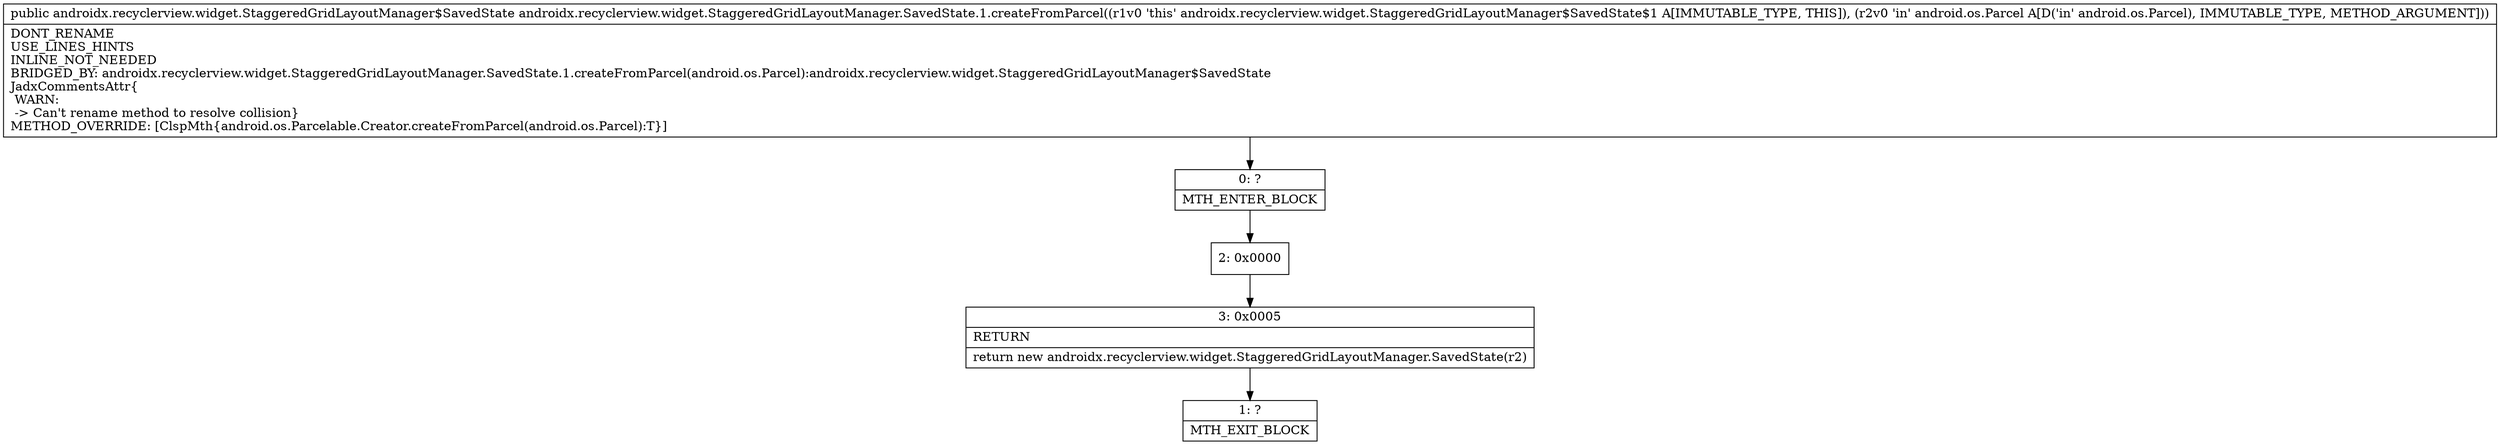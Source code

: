 digraph "CFG forandroidx.recyclerview.widget.StaggeredGridLayoutManager.SavedState.1.createFromParcel(Landroid\/os\/Parcel;)Landroidx\/recyclerview\/widget\/StaggeredGridLayoutManager$SavedState;" {
Node_0 [shape=record,label="{0\:\ ?|MTH_ENTER_BLOCK\l}"];
Node_2 [shape=record,label="{2\:\ 0x0000}"];
Node_3 [shape=record,label="{3\:\ 0x0005|RETURN\l|return new androidx.recyclerview.widget.StaggeredGridLayoutManager.SavedState(r2)\l}"];
Node_1 [shape=record,label="{1\:\ ?|MTH_EXIT_BLOCK\l}"];
MethodNode[shape=record,label="{public androidx.recyclerview.widget.StaggeredGridLayoutManager$SavedState androidx.recyclerview.widget.StaggeredGridLayoutManager.SavedState.1.createFromParcel((r1v0 'this' androidx.recyclerview.widget.StaggeredGridLayoutManager$SavedState$1 A[IMMUTABLE_TYPE, THIS]), (r2v0 'in' android.os.Parcel A[D('in' android.os.Parcel), IMMUTABLE_TYPE, METHOD_ARGUMENT]))  | DONT_RENAME\lUSE_LINES_HINTS\lINLINE_NOT_NEEDED\lBRIDGED_BY: androidx.recyclerview.widget.StaggeredGridLayoutManager.SavedState.1.createFromParcel(android.os.Parcel):androidx.recyclerview.widget.StaggeredGridLayoutManager$SavedState\lJadxCommentsAttr\{\l WARN: \l \-\> Can't rename method to resolve collision\}\lMETHOD_OVERRIDE: [ClspMth\{android.os.Parcelable.Creator.createFromParcel(android.os.Parcel):T\}]\l}"];
MethodNode -> Node_0;Node_0 -> Node_2;
Node_2 -> Node_3;
Node_3 -> Node_1;
}

